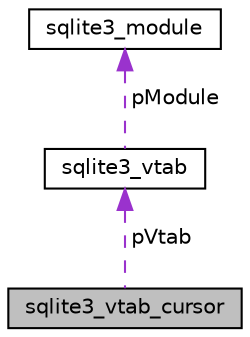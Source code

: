digraph "sqlite3_vtab_cursor"
{
 // LATEX_PDF_SIZE
  edge [fontname="Helvetica",fontsize="10",labelfontname="Helvetica",labelfontsize="10"];
  node [fontname="Helvetica",fontsize="10",shape=record];
  Node1 [label="sqlite3_vtab_cursor",height=0.2,width=0.4,color="black", fillcolor="grey75", style="filled", fontcolor="black",tooltip=" "];
  Node2 -> Node1 [dir="back",color="darkorchid3",fontsize="10",style="dashed",label=" pVtab" ,fontname="Helvetica"];
  Node2 [label="sqlite3_vtab",height=0.2,width=0.4,color="black", fillcolor="white", style="filled",URL="$structsqlite3__vtab.html",tooltip=" "];
  Node3 -> Node2 [dir="back",color="darkorchid3",fontsize="10",style="dashed",label=" pModule" ,fontname="Helvetica"];
  Node3 [label="sqlite3_module",height=0.2,width=0.4,color="black", fillcolor="white", style="filled",URL="$structsqlite3__module.html",tooltip=" "];
}
